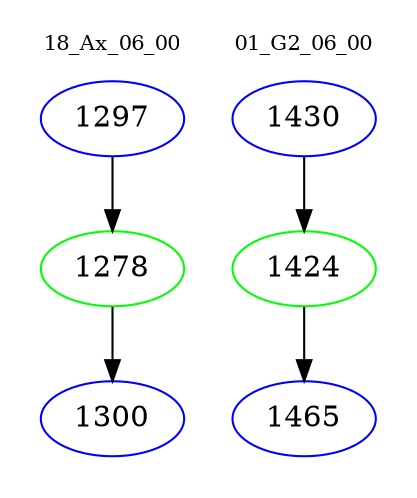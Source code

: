 digraph{
subgraph cluster_0 {
color = white
label = "18_Ax_06_00";
fontsize=10;
T0_1297 [label="1297", color="blue"]
T0_1297 -> T0_1278 [color="black"]
T0_1278 [label="1278", color="green"]
T0_1278 -> T0_1300 [color="black"]
T0_1300 [label="1300", color="blue"]
}
subgraph cluster_1 {
color = white
label = "01_G2_06_00";
fontsize=10;
T1_1430 [label="1430", color="blue"]
T1_1430 -> T1_1424 [color="black"]
T1_1424 [label="1424", color="green"]
T1_1424 -> T1_1465 [color="black"]
T1_1465 [label="1465", color="blue"]
}
}

